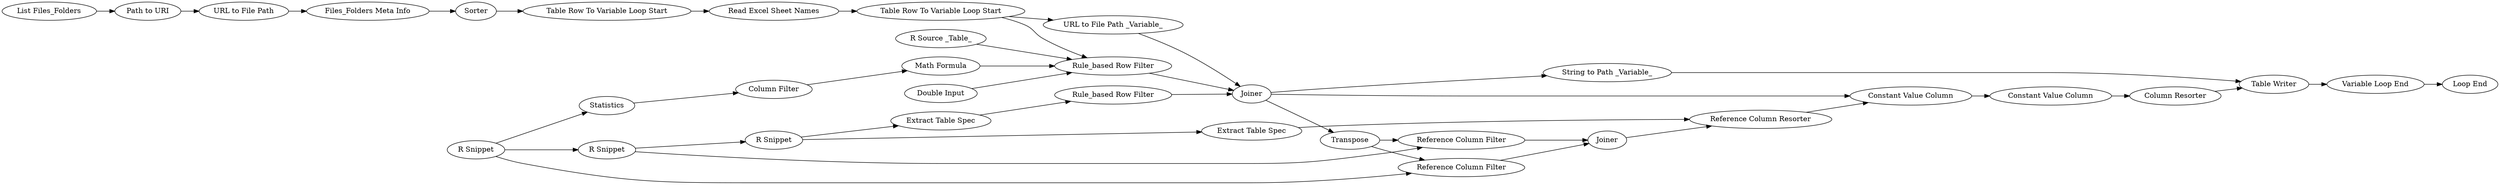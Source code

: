 digraph {
	14 [label="URL to File Path _Variable_"]
	15 [label="Constant Value Column"]
	16 [label="Constant Value Column"]
	17 [label="Column Resorter"]
	26 [label=Sorter]
	31 [label="R Source _Table_"]
	40 [label="Double Input"]
	50 [label="Java Edit Variable _simple_"]
	28 [label="R Snippet"]
	32 [label=Statistics]
	33 [label="Column Filter"]
	34 [label="R Snippet"]
	35 [label="R Snippet"]
	36 [label="Math Formula"]
	38 [label="Extract Table Spec"]
	39 [label="Rule_based Row Filter"]
	41 [label=Transpose]
	42 [label="Extract Table Spec"]
	43 [label="Rule_based Row Filter"]
	45 [label="Reference Column Filter"]
	46 [label="Reference Column Filter"]
	48 [label="Reference Column Resorter"]
	50 [label=Joiner]
	51 [label=Joiner]
	54 [label="List Files_Folders"]
	55 [label="Path to URI"]
	56 [label="Files_Folders Meta Info"]
	57 [label="Table Row To Variable Loop Start"]
	58 [label="Read Excel Sheet Names"]
	59 [label="Table Row To Variable Loop Start"]
	60 [label="URL to File Path"]
	61 [label="Table Writer"]
	62 [label="String to Path _Variable_"]
	63 [label="Variable Loop End"]
	64 [label="Loop End"]
	28 -> 45
	28 -> 32
	28 -> 34
	32 -> 33
	33 -> 36
	34 -> 35
	34 -> 46
	35 -> 38
	35 -> 42
	36 -> 39
	38 -> 48
	39 -> 50
	41 -> 45
	41 -> 46
	42 -> 43
	43 -> 50
	45 -> 51
	46 -> 51
	50 -> 41
	51 -> 48
	14 -> 50
	15 -> 16
	16 -> 17
	17 -> 61
	26 -> 57
	31 -> 39
	40 -> 39
	50 -> 15
	50 -> 62
	48 -> 15
	54 -> 55
	55 -> 60
	56 -> 26
	57 -> 58
	58 -> 59
	59 -> 39
	59 -> 14
	60 -> 56
	61 -> 63
	62 -> 61
	63 -> 64
	rankdir=LR
}
